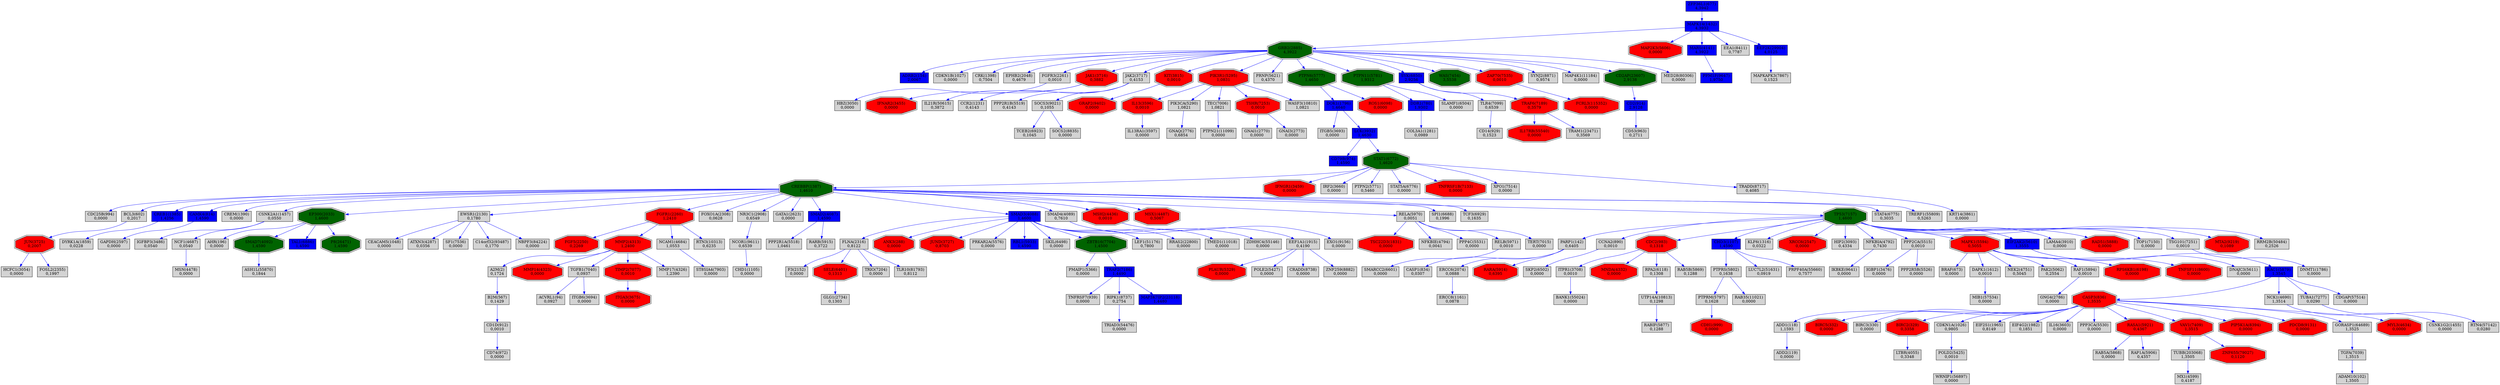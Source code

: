 digraph tmp_ans36 {
N_0 [shape = box, style = filled, fillcolor = lightgray, label = "ADD1(118)\n1,1593"];
N_1 [shape = box, style = filled, fillcolor = lightgray, label = "ADD2(119)\n0,0000"];
N_2 [shape = box, style = filled, fillcolor = lightgray, label = "PARP1(142)\n0,6405"];
N_3 [shape = box, style = filled, fillcolor = blue, label = "ADRB2(154)\n2,0067"];
N_4 [shape = box, style = filled, fillcolor = lightgray, label = "AHR(196)\n0,0000"];
N_5 [shape = box, style = filled, fillcolor = lightgray, label = "A2M(2)\n0,1724"];
N_6 [shape = box, style = filled, fillcolor = lightgray, label = "ACVRL1(94)\n0,0927"];
N_7 [shape = doubleoctagon, style = filled, fillcolor = red, label = "BIRC5(332)\n0,0000"];
N_8 [shape = box, style = filled, fillcolor = lightgray, label = "ADAM10(102)\n1,3505"];
N_9 [shape = box, style = filled, fillcolor = lightgray, label = "B2M(567)\n0,1429"];
N_10 [shape = box, style = filled, fillcolor = lightgray, label = "BRAF(673)\n0,0000"];
N_11 [shape = box, style = filled, fillcolor = blue, label = "DDR1(780)\n1,9302"];
N_12 [shape = box, style = filled, fillcolor = lightgray, label = "CASP1(834)\n0,0307"];
N_13 [shape = doubleoctagon, style = filled, fillcolor = red, label = "CASP3(836)\n1,3535"];
N_14 [shape = box, style = filled, fillcolor = lightgray, label = "BIRC3(330)\n0,0000"];
N_15 [shape = doubleoctagon, style = filled, fillcolor = red, label = "BIRC2(329)\n0,3358"];
N_16 [shape = box, style = filled, fillcolor = blue, label = "CD2(914)\n2,9128"];
N_17 [shape = box, style = filled, fillcolor = lightgray, label = "TNFRSF7(939)\n0,0000"];
N_18 [shape = box, style = filled, fillcolor = lightgray, label = "CD74(972)\n0,0000"];
N_19 [shape = box, style = filled, fillcolor = lightgray, label = "CD1D(912)\n0,0010"];
N_20 [shape = box, style = filled, fillcolor = lightgray, label = "CCNA2(890)\n0,0010"];
N_21 [shape = doubleoctagon, style = filled, fillcolor = red, label = "CDC2(983)\n0,1318"];
N_22 [shape = doubleoctagon, style = filled, fillcolor = red, label = "CDH1(999)\n0,0000"];
N_23 [shape = box, style = filled, fillcolor = lightgray, label = "CDKN1A(1026)\n0,9805"];
N_24 [shape = box, style = filled, fillcolor = blue, label = "CHD3(1107)\n1,4590"];
N_25 [shape = box, style = filled, fillcolor = lightgray, label = "CDC25B(994)\n0,0000"];
N_26 [shape = box, style = filled, fillcolor = lightgray, label = "CDKN1B(1027)\n0,0000"];
N_27 [shape = box, style = filled, fillcolor = lightgray, label = "CCR2(1231)\n0,4143"];
N_28 [shape = box, style = filled, fillcolor = lightgray, label = "BCL3(602)\n0,2017"];
N_29 [shape = box, style = filled, fillcolor = blue, label = "CREB1(1385)\n1,4256"];
N_30 [shape = doubleoctagon, style = filled, fillcolor = darkgreen, label = "CREBBP(1387)\n1,4610"];
N_31 [shape = box, style = filled, fillcolor = blue, label = "CAMK4(814)\n1,4590"];
N_32 [shape = box, style = filled, fillcolor = lightgray, label = "CREM(1390)\n0,0000"];
N_33 [shape = box, style = filled, fillcolor = lightgray, label = "CRK(1398)\n0,7504"];
N_34 [shape = box, style = filled, fillcolor = blue, label = "ZFP36L1(677)\n4,3942"];
N_35 [shape = box, style = filled, fillcolor = lightgray, label = "CSNK2A1(1457)\n0,0550"];
N_36 [shape = box, style = filled, fillcolor = blue, label = "MAPK14(1432)\n4,3932"];
N_37 [shape = box, style = filled, fillcolor = lightgray, label = "CD14(929)\n0,1523"];
N_38 [shape = box, style = filled, fillcolor = lightgray, label = "DAPK1(1612)\n0,0010"];
N_39 [shape = box, style = filled, fillcolor = lightgray, label = "ERCC8(1161)\n0,0878"];
N_40 [shape = box, style = filled, fillcolor = lightgray, label = "DNMT1(1786)\n0,0000"];
N_41 [shape = doubleoctagon, style = filled, fillcolor = red, label = "TSC22D3(1831)\n0,0000"];
N_42 [shape = box, style = filled, fillcolor = lightgray, label = "EEF1A1(1915)\n0,4190"];
N_43 [shape = box, style = filled, fillcolor = lightgray, label = "KLF6(1316)\n0,0322"];
N_44 [shape = box, style = filled, fillcolor = lightgray, label = "EIF2S1(1965)\n0,8149"];
N_45 [shape = box, style = filled, fillcolor = lightgray, label = "EIF4G2(1982)\n0,1851"];
N_46 [shape = doubleoctagon, style = filled, fillcolor = darkgreen, label = "EP300(2033)\n1,4600"];
N_47 [shape = box, style = filled, fillcolor = lightgray, label = "EPHB2(2048)\n0,4679"];
N_48 [shape = box, style = filled, fillcolor = lightgray, label = "CEACAM5(1048)\n0,0000"];
N_49 [shape = box, style = filled, fillcolor = lightgray, label = "EWSR1(2130)\n0,1780"];
N_50 [shape = box, style = filled, fillcolor = lightgray, label = "F3(2152)\n0,0000"];
N_51 [shape = box, style = filled, fillcolor = blue, label = "DOK1(1796)\n1,4640"];
N_52 [shape = box, style = filled, fillcolor = lightgray, label = "COL3A1(1281)\n0,0989"];
N_53 [shape = doubleoctagon, style = filled, fillcolor = red, label = "FGFR1(2260)\n1,2410"];
N_54 [shape = doubleoctagon, style = filled, fillcolor = red, label = "FGF5(2250)\n0,2269"];
N_55 [shape = box, style = filled, fillcolor = lightgray, label = "FGFR3(2261)\n0,0010"];
N_56 [shape = box, style = filled, fillcolor = lightgray, label = "DYRK1A(1859)\n0,0228"];
N_57 [shape = box, style = filled, fillcolor = lightgray, label = "FLNA(2316)\n0,8122"];
N_58 [shape = box, style = filled, fillcolor = blue, label = "CD79B(974)\n1,4590"];
N_59 [shape = box, style = filled, fillcolor = lightgray, label = "FOXO1A(2308)\n0,0628"];
N_60 [shape = box, style = filled, fillcolor = lightgray, label = "GAPDH(2597)\n0,0000"];
N_61 [shape = doubleoctagon, style = filled, fillcolor = red, label = "XRCC6(2547)\n0,0000"];
N_62 [shape = box, style = filled, fillcolor = lightgray, label = "CD53(963)\n0,2711"];
N_63 [shape = box, style = filled, fillcolor = lightgray, label = "GNAI1(2770)\n0,0000"];
N_64 [shape = box, style = filled, fillcolor = lightgray, label = "GNAI3(2773)\n0,0000"];
N_65 [shape = box, style = filled, fillcolor = lightgray, label = "GNAQ(2776)\n0,6854"];
N_66 [shape = doubleoctagon, style = filled, fillcolor = darkgreen, label = "GRB2(2885)\n4,3922"];
N_67 [shape = box, style = filled, fillcolor = lightgray, label = "NR3C1(2908)\n0,6549"];
N_68 [shape = box, style = filled, fillcolor = lightgray, label = "ERCC6(2074)\n0,0888"];
N_69 [shape = box, style = filled, fillcolor = lightgray, label = "HBZ(3050)\n0,0000"];
N_70 [shape = box, style = filled, fillcolor = lightgray, label = "HCFC1(3054)\n0,0000"];
N_71 [shape = box, style = filled, fillcolor = lightgray, label = "CHD1(1105)\n0,0000"];
N_72 [shape = doubleoctagon, style = filled, fillcolor = red, label = "IFNAR2(3455)\n0,0000"];
N_73 [shape = doubleoctagon, style = filled, fillcolor = red, label = "IFNGR1(3459)\n0,0000"];
N_74 [shape = doubleoctagon, style = filled, fillcolor = red, label = "IL13(3596)\n0,0010"];
N_75 [shape = box, style = filled, fillcolor = lightgray, label = "IL16(3603)\n0,0000"];
N_76 [shape = doubleoctagon, style = filled, fillcolor = red, label = "ITGA3(3675)\n0,0000"];
N_77 [shape = box, style = filled, fillcolor = lightgray, label = "ITGB5(3693)\n0,0000"];
N_78 [shape = box, style = filled, fillcolor = lightgray, label = "ITPR1(3708)\n0,0010"];
N_79 [shape = doubleoctagon, style = filled, fillcolor = red, label = "JAK1(3716)\n0,3882"];
N_80 [shape = box, style = filled, fillcolor = lightgray, label = "JAK2(3717)\n0,4153"];
N_81 [shape = doubleoctagon, style = filled, fillcolor = red, label = "JUN(3725)\n0,2007"];
N_82 [shape = box, style = filled, fillcolor = lightgray, label = "FOSL2(2355)\n0,1997"];
N_83 [shape = doubleoctagon, style = filled, fillcolor = red, label = "ANK3(288)\n0,0000"];
N_84 [shape = doubleoctagon, style = filled, fillcolor = red, label = "KIT(3815)\n0,0010"];
N_85 [shape = box, style = filled, fillcolor = lightgray, label = "IGFBP3(3486)\n0,0540"];
N_86 [shape = box, style = filled, fillcolor = blue, label = "LCK(3932)\n1,4630"];
N_87 [shape = box, style = filled, fillcolor = lightgray, label = "GATA1(2623)\n0,0000"];
N_88 [shape = box, style = filled, fillcolor = lightgray, label = "LTBR(4055)\n0,3348"];
N_89 [shape = box, style = filled, fillcolor = blue, label = "SMAD2(4087)\n1,4590"];
N_90 [shape = doubleoctagon, style = filled, fillcolor = red, label = "JUND(3727)\n0,8703"];
N_91 [shape = box, style = filled, fillcolor = blue, label = "SMAD3(4088)\n1,4600"];
N_92 [shape = box, style = filled, fillcolor = lightgray, label = "SMAD4(4089)\n0,7610"];
N_93 [shape = doubleoctagon, style = filled, fillcolor = darkgreen, label = "SMAD7(4092)\n1,4590"];
N_94 [shape = box, style = filled, fillcolor = lightgray, label = "IGBP1(3476)\n0,0000"];
N_95 [shape = doubleoctagon, style = filled, fillcolor = red, label = "MMP2(4313)\n1,2400"];
N_96 [shape = doubleoctagon, style = filled, fillcolor = red, label = "MSH2(4436)\n0,0010"];
N_97 [shape = box, style = filled, fillcolor = lightgray, label = "MSN(4478)\n0,0000"];
N_98 [shape = doubleoctagon, style = filled, fillcolor = red, label = "MSX1(4487)\n0,5067"];
N_99 [shape = box, style = filled, fillcolor = lightgray, label = "MX1(4599)\n0,4187"];
N_100 [shape = box, style = filled, fillcolor = lightgray, label = "NCAM1(4684)\n1,0553"];
N_101 [shape = box, style = filled, fillcolor = lightgray, label = "NCF1(4687)\n0,0540"];
N_102 [shape = box, style = filled, fillcolor = lightgray, label = "CSNK1G2(1455)\n0,0000"];
N_103 [shape = box, style = filled, fillcolor = lightgray, label = "HIP2(3093)\n0,4334"];
N_104 [shape = box, style = filled, fillcolor = lightgray, label = "NCK1(4690)\n1,3514"];
N_105 [shape = box, style = filled, fillcolor = lightgray, label = "NEK2(4751)\n0,5045"];
N_106 [shape = box, style = filled, fillcolor = lightgray, label = "IRF2(3660)\n0,0000"];
N_107 [shape = box, style = filled, fillcolor = lightgray, label = "GLG1(2734)\n0,1303"];
N_108 [shape = box, style = filled, fillcolor = lightgray, label = "NFKBIA(4792)\n0,7430"];
N_109 [shape = box, style = filled, fillcolor = lightgray, label = "PAK2(5062)\n0,2554"];
N_110 [shape = doubleoctagon, style = filled, fillcolor = red, label = "PIK3R1(5295)\n1,0831"];
N_111 [shape = box, style = filled, fillcolor = lightgray, label = "PIK3CA(5290)\n1,0821"];
N_112 [shape = box, style = filled, fillcolor = lightgray, label = "KRT14(3861)\n0,0000"];
N_113 [shape = box, style = filled, fillcolor = lightgray, label = "PMAIP1(5366)\n0,0000"];
N_114 [shape = box, style = filled, fillcolor = lightgray, label = "PPP2CA(5515)\n0,0010"];
N_115 [shape = box, style = filled, fillcolor = lightgray, label = "PPP2R1B(5519)\n0,4143"];
N_116 [shape = box, style = filled, fillcolor = lightgray, label = "PPP2R1A(5518)\n1,0461"];
N_117 [shape = box, style = filled, fillcolor = lightgray, label = "PPP3CA(5530)\n0,0000"];
N_118 [shape = box, style = filled, fillcolor = lightgray, label = "NFKBIE(4794)\n0,0041"];
N_119 [shape = box, style = filled, fillcolor = lightgray, label = "PRKAR2A(5576)\n0,0000"];
N_120 [shape = doubleoctagon, style = filled, fillcolor = red, label = "MAPK1(5594)\n0,5055"];
N_121 [shape = box, style = filled, fillcolor = blue, label = "EIF2AK2(5610)\n1,3555"];
N_122 [shape = box, style = filled, fillcolor = lightgray, label = "DNAJC3(5611)\n0,0000"];
N_123 [shape = box, style = filled, fillcolor = lightgray, label = "PRNP(5621)\n0,4370"];
N_124 [shape = box, style = filled, fillcolor = lightgray, label = "ATXN3(4287)\n0,0356"];
N_125 [shape = box, style = filled, fillcolor = lightgray, label = "LAMA4(3910)\n0,0000"];
N_126 [shape = doubleoctagon, style = filled, fillcolor = darkgreen, label = "PTPN6(5777)\n1,4650"];
N_127 [shape = box, style = filled, fillcolor = lightgray, label = "PTPRM(5797)\n0,1628"];
N_128 [shape = doubleoctagon, style = filled, fillcolor = darkgreen, label = "PTPN11(5781)\n1,9312"];
N_129 [shape = box, style = filled, fillcolor = lightgray, label = "RAB5A(5868)\n0,0000"];
N_130 [shape = box, style = filled, fillcolor = blue, label = "RAC1(5879)\n1,3545"];
N_131 [shape = doubleoctagon, style = filled, fillcolor = red, label = "RAD51(5888)\n0,0000"];
N_132 [shape = box, style = filled, fillcolor = lightgray, label = "RAF1(5894)\n0,0010"];
N_133 [shape = box, style = filled, fillcolor = lightgray, label = "GNG4(2786)\n0,0000"];
N_134 [shape = box, style = filled, fillcolor = lightgray, label = "RAP1A(5906)\n0,4357"];
N_135 [shape = doubleoctagon, style = filled, fillcolor = red, label = "RASA1(5921)\n0,4367"];
N_136 [shape = doubleoctagon, style = filled, fillcolor = red, label = "MNDA(4332)\n0,0000"];
N_137 [shape = doubleoctagon, style = filled, fillcolor = red, label = "RARA(5914)\n0,6395"];
N_138 [shape = box, style = filled, fillcolor = blue, label = "RBL1(5933)\n1,4590"];
N_139 [shape = box, style = filled, fillcolor = lightgray, label = "PPP4C(5531)\n0,0000"];
N_140 [shape = box, style = filled, fillcolor = lightgray, label = "RELA(5970)\n0,0051"];
N_141 [shape = box, style = filled, fillcolor = lightgray, label = "RELB(5971)\n0,0010"];
N_142 [shape = box, style = filled, fillcolor = lightgray, label = "RPA2(6118)\n0,1308"];
N_143 [shape = box, style = filled, fillcolor = lightgray, label = "RARB(5915)\n0,3722"];
N_144 [shape = doubleoctagon, style = filled, fillcolor = red, label = "MAP2K3(5606)\n0,0000"];
N_145 [shape = doubleoctagon, style = filled, fillcolor = red, label = "MMP14(4323)\n0,0000"];
N_146 [shape = doubleoctagon, style = filled, fillcolor = red, label = "SELE(6401)\n0,1313"];
N_147 [shape = box, style = filled, fillcolor = lightgray, label = "PTPN2(5771)\n0,5460"];
N_148 [shape = box, style = filled, fillcolor = lightgray, label = "SKIL(6498)\n0,0000"];
N_149 [shape = box, style = filled, fillcolor = lightgray, label = "SLAMF1(6504)\n0,0000"];
N_150 [shape = box, style = filled, fillcolor = lightgray, label = "SPI1(6688)\n0,1996"];
N_151 [shape = doubleoctagon, style = filled, fillcolor = darkgreen, label = "STAT1(6772)\n1,4620"];
N_152 [shape = box, style = filled, fillcolor = lightgray, label = "STAT5A(6776)\n0,0000"];
N_153 [shape = doubleoctagon, style = filled, fillcolor = red, label = "RPS6KB1(6198)\n0,0000"];
N_154 [shape = doubleoctagon, style = filled, fillcolor = red, label = "PLAUR(5329)\n0,0000"];
N_155 [shape = box, style = filled, fillcolor = blue, label = "SYK(6850)\n2,9256"];
N_156 [shape = box, style = filled, fillcolor = lightgray, label = "TCEB2(6923)\n0,1045"];
N_157 [shape = box, style = filled, fillcolor = lightgray, label = "TCF3(6929)\n0,1635"];
N_158 [shape = box, style = filled, fillcolor = blue, label = "TAL1(6886)\n1,4590"];
N_159 [shape = box, style = filled, fillcolor = lightgray, label = "SKP2(6502)\n0,0000"];
N_160 [shape = box, style = filled, fillcolor = lightgray, label = "TEC(7006)\n1,0821"];
N_161 [shape = box, style = filled, fillcolor = lightgray, label = "TERT(7015)\n0,0000"];
N_162 [shape = box, style = filled, fillcolor = lightgray, label = "RAB5B(5869)\n0,1288"];
N_163 [shape = box, style = filled, fillcolor = lightgray, label = "TGFA(7039)\n1,3515"];
N_164 [shape = box, style = filled, fillcolor = lightgray, label = "ITGB6(3694)\n0,0000"];
N_165 [shape = box, style = filled, fillcolor = lightgray, label = "TGFB1(7040)\n0,0937"];
N_166 [shape = box, style = filled, fillcolor = lightgray, label = "POLE2(5427)\n0,0000"];
N_167 [shape = box, style = filled, fillcolor = lightgray, label = "TLR4(7099)\n0,6539"];
N_168 [shape = box, style = filled, fillcolor = lightgray, label = "TOP1(7150)\n0,0000"];
N_169 [shape = doubleoctagon, style = filled, fillcolor = darkgreen, label = "TP53(7157)\n1,4600"];
N_170 [shape = doubleoctagon, style = filled, fillcolor = red, label = "TNFRSF1B(7133)\n0,0000"];
N_171 [shape = box, style = filled, fillcolor = blue, label = "TRAF2(7186)\n1,4490"];
N_172 [shape = doubleoctagon, style = filled, fillcolor = red, label = "TRAF6(7189)\n0,3579"];
N_173 [shape = doubleoctagon, style = filled, fillcolor = red, label = "TSHR(7253)\n0,0010"];
N_174 [shape = box, style = filled, fillcolor = lightgray, label = "TSG101(7251)\n0,0010"];
N_175 [shape = box, style = filled, fillcolor = lightgray, label = "TUBA1(7277)\n0,0290"];
N_176 [shape = doubleoctagon, style = filled, fillcolor = darkgreen, label = "WAS(7454)\n3,5538"];
N_177 [shape = box, style = filled, fillcolor = lightgray, label = "POLD2(5425)\n0,0010"];
N_178 [shape = box, style = filled, fillcolor = lightgray, label = "XPO1(7514)\n0,0000"];
N_179 [shape = doubleoctagon, style = filled, fillcolor = red, label = "VAV1(7409)\n1,3515"];
N_180 [shape = doubleoctagon, style = filled, fillcolor = red, label = "ZAP70(7535)\n0,0010"];
N_181 [shape = doubleoctagon, style = filled, fillcolor = darkgreen, label = "ZBTB16(7704)\n1,4500"];
N_182 [shape = box, style = filled, fillcolor = lightgray, label = "ST8SIA4(7903)\n0,0000"];
N_183 [shape = box, style = filled, fillcolor = blue, label = "MARS(4141)\n4,3922"];
N_184 [shape = box, style = filled, fillcolor = lightgray, label = "SF1(7536)\n0,0000"];
N_185 [shape = box, style = filled, fillcolor = lightgray, label = "EEA1(8411)\n0,7787"];
N_186 [shape = box, style = filled, fillcolor = lightgray, label = "PTPRS(5802)\n0,1638"];
N_187 [shape = doubleoctagon, style = filled, fillcolor = red, label = "TNFSF11(8600)\n0,0000"];
N_188 [shape = doubleoctagon, style = filled, fillcolor = red, label = "PIP5K1A(8394)\n0,0000"];
N_189 [shape = box, style = filled, fillcolor = lightgray, label = "TRADD(8717)\n0,4085"];
N_190 [shape = box, style = filled, fillcolor = lightgray, label = "RIPK1(8737)\n0,2754"];
N_191 [shape = box, style = filled, fillcolor = lightgray, label = "SYNJ2(8871)\n0,9574"];
N_192 [shape = box, style = filled, fillcolor = lightgray, label = "SOCS2(8835)\n0,0000"];
N_193 [shape = box, style = filled, fillcolor = lightgray, label = "SMARCC2(6601)\n0,0000"];
N_194 [shape = box, style = filled, fillcolor = lightgray, label = "STAT4(6775)\n0,3035"];
N_195 [shape = box, style = filled, fillcolor = lightgray, label = "NCOR1(9611)\n0,6539"];
N_196 [shape = box, style = filled, fillcolor = blue, label = "PPM1F(9647)\n1,9750"];
N_197 [shape = doubleoctagon, style = filled, fillcolor = red, label = "GRAP2(9402)\n0,0000"];
N_198 [shape = doubleoctagon, style = filled, fillcolor = red, label = "PDCD8(9131)\n0,0000"];
N_199 [shape = box, style = filled, fillcolor = lightgray, label = "IKBKE(9641)\n0,0000"];
N_200 [shape = box, style = filled, fillcolor = lightgray, label = "RTN3(10313)\n0,6235"];
N_201 [shape = doubleoctagon, style = filled, fillcolor = red, label = "ROS1(6098)\n0,0000"];
N_202 [shape = box, style = filled, fillcolor = lightgray, label = "RABIF(5877)\n0,1288"];
N_203 [shape = box, style = filled, fillcolor = lightgray, label = "UTP14A(10813)\n0,1298"];
N_204 [shape = box, style = filled, fillcolor = lightgray, label = "CRADD(8738)\n0,0000"];
N_205 [shape = box, style = filled, fillcolor = lightgray, label = "MAP4K1(11184)\n0,0000"];
N_206 [shape = doubleoctagon, style = filled, fillcolor = red, label = "MTA2(9219)\n0,1089"];
N_207 [shape = doubleoctagon, style = filled, fillcolor = darkgreen, label = "CD2AP(23607)\n2,9138"];
N_208 [shape = box, style = filled, fillcolor = lightgray, label = "MAPKAPK3(7867)\n0,1523"];
N_209 [shape = box, style = filled, fillcolor = lightgray, label = "LEF1(51176)\n0,7800"];
N_210 [shape = box, style = filled, fillcolor = lightgray, label = "LUC7L2(51631)\n0,0919"];
N_211 [shape = box, style = filled, fillcolor = lightgray, label = "TRIAD3(54476)\n0,0000"];
N_212 [shape = box, style = filled, fillcolor = lightgray, label = "RRAS2(22800)\n0,0000"];
N_213 [shape = box, style = filled, fillcolor = lightgray, label = "PRPF40A(55660)\n0,7577"];
N_214 [shape = box, style = filled, fillcolor = lightgray, label = "ZNF259(8882)\n0,0000"];
N_215 [shape = box, style = filled, fillcolor = lightgray, label = "WRNIP1(56897)\n0,0000"];
N_216 [shape = box, style = filled, fillcolor = lightgray, label = "IL21R(50615)\n0,3872"];
N_217 [shape = box, style = filled, fillcolor = lightgray, label = "GORASP1(64689)\n1,3525"];
N_218 [shape = doubleoctagon, style = filled, fillcolor = red, label = "IL17RB(55540)\n0,0000"];
N_219 [shape = box, style = filled, fillcolor = lightgray, label = "RTN4(57142)\n0,0280"];
N_220 [shape = box, style = filled, fillcolor = lightgray, label = "RAB35(11021)\n0,0000"];
N_221 [shape = box, style = filled, fillcolor = lightgray, label = "MED28(80306)\n0,0000"];
N_222 [shape = box, style = filled, fillcolor = lightgray, label = "C14orf32(93487)\n0,1770"];
N_223 [shape = box, style = filled, fillcolor = lightgray, label = "TRAM1(23471)\n0,3569"];
N_224 [shape = box, style = filled, fillcolor = lightgray, label = "NBPF3(84224)\n0,0000"];
N_225 [shape = box, style = filled, fillcolor = lightgray, label = "WASF3(10810)\n1,0821"];
N_226 [shape = box, style = filled, fillcolor = lightgray, label = "TUBB(203068)\n1,3505"];
N_227 [shape = box, style = filled, fillcolor = blue, label = "MAP3K7IP2(23118)\n1,4480"];
N_228 [shape = box, style = filled, fillcolor = lightgray, label = "TRIO(7204)\n0,0000"];
N_229 [shape = box, style = filled, fillcolor = lightgray, label = "PTPN21(11099)\n0,0000"];
N_230 [shape = doubleoctagon, style = filled, fillcolor = red, label = "MYL3(4634)\n0,0000"];
N_231 [shape = box, style = filled, fillcolor = lightgray, label = "TLR10(81793)\n0,8112"];
N_232 [shape = doubleoctagon, style = filled, fillcolor = red, label = "ZNF655(79027)\n0,1120"];
N_233 [shape = box, style = filled, fillcolor = lightgray, label = "TRERF1(55809)\n0,5263"];
N_234 [shape = box, style = filled, fillcolor = lightgray, label = "SOCS3(9021)\n0,1055"];
N_235 [shape = box, style = filled, fillcolor = blue, label = "EEF2K(29904)\n4,0125"];
N_236 [shape = box, style = filled, fillcolor = lightgray, label = "CDGAP(57514)\n0,0000"];
N_237 [shape = box, style = filled, fillcolor = lightgray, label = "MIB1(57534)\n0,0000"];
N_238 [shape = box, style = filled, fillcolor = lightgray, label = "IL13RA1(3597)\n0,0000"];
N_239 [shape = doubleoctagon, style = filled, fillcolor = darkgreen, label = "P8(26471)\n1,4590"];
N_240 [shape = doubleoctagon, style = filled, fillcolor = red, label = "TIMP2(7077)\n0,0010"];
N_241 [shape = box, style = filled, fillcolor = lightgray, label = "BANK1(55024)\n0,0000"];
N_242 [shape = box, style = filled, fillcolor = lightgray, label = "MMP17(4326)\n1,2390"];
N_243 [shape = box, style = filled, fillcolor = lightgray, label = "TMED1(11018)\n0,0000"];
N_244 [shape = box, style = filled, fillcolor = lightgray, label = "ZDHHC4(55146)\n0,0000"];
N_245 [shape = box, style = filled, fillcolor = lightgray, label = "ASH1L(55870)\n0,1844"];
N_246 [shape = box, style = filled, fillcolor = lightgray, label = "EXO1(9156)\n0,0000"];
N_247 [shape = box, style = filled, fillcolor = lightgray, label = "PPP2R5B(5526)\n0,0000"];
N_248 [shape = box, style = filled, fillcolor = lightgray, label = "RRM2B(50484)\n0,2526"];
N_249 [shape = doubleoctagon, style = filled, fillcolor = red, label = "FCRL3(115352)\n0,0000"];
N_0 -> N_1 [ color = blue ];
N_5 -> N_9 [ color = blue ];
N_2 -> N_12 [ color = blue ];
N_13 -> N_0 [ color = blue ];
N_13 -> N_7 [ color = blue ];
N_13 -> N_14 [ color = blue ];
N_13 -> N_15 [ color = blue ];
N_9 -> N_19 [ color = blue ];
N_19 -> N_18 [ color = blue ];
N_13 -> N_23 [ color = blue ];
N_30 -> N_25 [ color = blue ];
N_30 -> N_28 [ color = blue ];
N_30 -> N_29 [ color = blue ];
N_30 -> N_31 [ color = blue ];
N_30 -> N_32 [ color = blue ];
N_30 -> N_35 [ color = blue ];
N_34 -> N_36 [ color = blue ];
N_13 -> N_44 [ color = blue ];
N_13 -> N_45 [ color = blue ];
N_46 -> N_4 [ color = blue ];
N_30 -> N_46 [ color = blue ];
N_30 -> N_49 [ color = blue ];
N_49 -> N_48 [ color = blue ];
N_11 -> N_52 [ color = blue ];
N_30 -> N_53 [ color = blue ];
N_53 -> N_54 [ color = blue ];
N_29 -> N_56 [ color = blue ];
N_57 -> N_50 [ color = blue ];
N_30 -> N_59 [ color = blue ];
N_31 -> N_60 [ color = blue ];
N_16 -> N_62 [ color = blue ];
N_66 -> N_3 [ color = blue ];
N_66 -> N_26 [ color = blue ];
N_66 -> N_33 [ color = blue ];
N_36 -> N_66 [ color = blue ];
N_66 -> N_47 [ color = blue ];
N_66 -> N_55 [ color = blue ];
N_30 -> N_67 [ color = blue ];
N_2 -> N_68 [ color = blue ];
N_68 -> N_39 [ color = blue ];
N_55 -> N_69 [ color = blue ];
N_13 -> N_75 [ color = blue ];
N_51 -> N_77 [ color = blue ];
N_21 -> N_78 [ color = blue ];
N_66 -> N_79 [ color = blue ];
N_79 -> N_72 [ color = blue ];
N_80 -> N_27 [ color = blue ];
N_66 -> N_80 [ color = blue ];
N_28 -> N_81 [ color = blue ];
N_81 -> N_70 [ color = blue ];
N_81 -> N_82 [ color = blue ];
N_66 -> N_84 [ color = blue ];
N_35 -> N_85 [ color = blue ];
N_51 -> N_86 [ color = blue ];
N_86 -> N_58 [ color = blue ];
N_30 -> N_87 [ color = blue ];
N_15 -> N_88 [ color = blue ];
N_30 -> N_89 [ color = blue ];
N_30 -> N_91 [ color = blue ];
N_91 -> N_57 [ color = blue ];
N_91 -> N_83 [ color = blue ];
N_91 -> N_90 [ color = blue ];
N_30 -> N_92 [ color = blue ];
N_92 -> N_42 [ color = blue ];
N_46 -> N_93 [ color = blue ];
N_95 -> N_5 [ color = blue ];
N_53 -> N_95 [ color = blue ];
N_30 -> N_96 [ color = blue ];
N_30 -> N_98 [ color = blue ];
N_53 -> N_100 [ color = blue ];
N_35 -> N_101 [ color = blue ];
N_101 -> N_97 [ color = blue ];
N_104 -> N_102 [ color = blue ];
N_66 -> N_110 [ color = blue ];
N_110 -> N_74 [ color = blue ];
N_111 -> N_65 [ color = blue ];
N_110 -> N_111 [ color = blue ];
N_114 -> N_94 [ color = blue ];
N_80 -> N_115 [ color = blue ];
N_89 -> N_116 [ color = blue ];
N_13 -> N_117 [ color = blue ];
N_91 -> N_119 [ color = blue ];
N_120 -> N_10 [ color = blue ];
N_120 -> N_38 [ color = blue ];
N_120 -> N_105 [ color = blue ];
N_120 -> N_109 [ color = blue ];
N_121 -> N_122 [ color = blue ];
N_66 -> N_123 [ color = blue ];
N_49 -> N_124 [ color = blue ];
N_126 -> N_51 [ color = blue ];
N_66 -> N_126 [ color = blue ];
N_127 -> N_22 [ color = blue ];
N_128 -> N_11 [ color = blue ];
N_66 -> N_128 [ color = blue ];
N_130 -> N_13 [ color = blue ];
N_130 -> N_104 [ color = blue ];
N_121 -> N_130 [ color = blue ];
N_120 -> N_132 [ color = blue ];
N_132 -> N_133 [ color = blue ];
N_13 -> N_135 [ color = blue ];
N_135 -> N_129 [ color = blue ];
N_135 -> N_134 [ color = blue ];
N_21 -> N_136 [ color = blue ];
N_2 -> N_137 [ color = blue ];
N_91 -> N_138 [ color = blue ];
N_30 -> N_140 [ color = blue ];
N_140 -> N_41 [ color = blue ];
N_140 -> N_118 [ color = blue ];
N_140 -> N_139 [ color = blue ];
N_140 -> N_141 [ color = blue ];
N_21 -> N_142 [ color = blue ];
N_89 -> N_143 [ color = blue ];
N_36 -> N_144 [ color = blue ];
N_95 -> N_145 [ color = blue ];
N_57 -> N_146 [ color = blue ];
N_146 -> N_107 [ color = blue ];
N_91 -> N_148 [ color = blue ];
N_128 -> N_149 [ color = blue ];
N_30 -> N_150 [ color = blue ];
N_151 -> N_30 [ color = blue ];
N_151 -> N_73 [ color = blue ];
N_86 -> N_151 [ color = blue ];
N_151 -> N_106 [ color = blue ];
N_151 -> N_147 [ color = blue ];
N_151 -> N_152 [ color = blue ];
N_120 -> N_153 [ color = blue ];
N_42 -> N_154 [ color = blue ];
N_66 -> N_155 [ color = blue ];
N_30 -> N_157 [ color = blue ];
N_46 -> N_158 [ color = blue ];
N_20 -> N_159 [ color = blue ];
N_110 -> N_160 [ color = blue ];
N_140 -> N_161 [ color = blue ];
N_21 -> N_162 [ color = blue ];
N_163 -> N_8 [ color = blue ];
N_165 -> N_6 [ color = blue ];
N_95 -> N_165 [ color = blue ];
N_165 -> N_164 [ color = blue ];
N_42 -> N_166 [ color = blue ];
N_167 -> N_37 [ color = blue ];
N_155 -> N_167 [ color = blue ];
N_169 -> N_2 [ color = blue ];
N_169 -> N_20 [ color = blue ];
N_169 -> N_21 [ color = blue ];
N_169 -> N_24 [ color = blue ];
N_30 -> N_169 [ color = blue ];
N_169 -> N_43 [ color = blue ];
N_169 -> N_61 [ color = blue ];
N_169 -> N_103 [ color = blue ];
N_169 -> N_108 [ color = blue ];
N_169 -> N_114 [ color = blue ];
N_169 -> N_120 [ color = blue ];
N_169 -> N_121 [ color = blue ];
N_169 -> N_125 [ color = blue ];
N_169 -> N_131 [ color = blue ];
N_169 -> N_168 [ color = blue ];
N_151 -> N_170 [ color = blue ];
N_171 -> N_17 [ color = blue ];
N_155 -> N_172 [ color = blue ];
N_173 -> N_63 [ color = blue ];
N_173 -> N_64 [ color = blue ];
N_110 -> N_173 [ color = blue ];
N_174 -> N_40 [ color = blue ];
N_169 -> N_174 [ color = blue ];
N_130 -> N_175 [ color = blue ];
N_66 -> N_176 [ color = blue ];
N_23 -> N_177 [ color = blue ];
N_151 -> N_178 [ color = blue ];
N_13 -> N_179 [ color = blue ];
N_66 -> N_180 [ color = blue ];
N_91 -> N_181 [ color = blue ];
N_181 -> N_113 [ color = blue ];
N_181 -> N_171 [ color = blue ];
N_100 -> N_182 [ color = blue ];
N_36 -> N_183 [ color = blue ];
N_49 -> N_184 [ color = blue ];
N_36 -> N_185 [ color = blue ];
N_24 -> N_186 [ color = blue ];
N_186 -> N_127 [ color = blue ];
N_120 -> N_187 [ color = blue ];
N_13 -> N_188 [ color = blue ];
N_189 -> N_112 [ color = blue ];
N_151 -> N_189 [ color = blue ];
N_171 -> N_190 [ color = blue ];
N_66 -> N_191 [ color = blue ];
N_141 -> N_193 [ color = blue ];
N_30 -> N_194 [ color = blue ];
N_67 -> N_195 [ color = blue ];
N_195 -> N_71 [ color = blue ];
N_183 -> N_196 [ color = blue ];
N_84 -> N_197 [ color = blue ];
N_13 -> N_198 [ color = blue ];
N_108 -> N_199 [ color = blue ];
N_53 -> N_200 [ color = blue ];
N_126 -> N_201 [ color = blue ];
N_142 -> N_203 [ color = blue ];
N_203 -> N_202 [ color = blue ];
N_42 -> N_204 [ color = blue ];
N_66 -> N_205 [ color = blue ];
N_169 -> N_206 [ color = blue ];
N_207 -> N_16 [ color = blue ];
N_66 -> N_207 [ color = blue ];
N_91 -> N_209 [ color = blue ];
N_24 -> N_210 [ color = blue ];
N_190 -> N_211 [ color = blue ];
N_91 -> N_212 [ color = blue ];
N_24 -> N_213 [ color = blue ];
N_42 -> N_214 [ color = blue ];
N_177 -> N_215 [ color = blue ];
N_79 -> N_216 [ color = blue ];
N_13 -> N_217 [ color = blue ];
N_217 -> N_163 [ color = blue ];
N_172 -> N_218 [ color = blue ];
N_175 -> N_219 [ color = blue ];
N_186 -> N_220 [ color = blue ];
N_66 -> N_221 [ color = blue ];
N_49 -> N_222 [ color = blue ];
N_172 -> N_223 [ color = blue ];
N_49 -> N_224 [ color = blue ];
N_110 -> N_225 [ color = blue ];
N_226 -> N_99 [ color = blue ];
N_179 -> N_226 [ color = blue ];
N_171 -> N_227 [ color = blue ];
N_57 -> N_228 [ color = blue ];
N_160 -> N_229 [ color = blue ];
N_13 -> N_230 [ color = blue ];
N_57 -> N_231 [ color = blue ];
N_179 -> N_232 [ color = blue ];
N_30 -> N_233 [ color = blue ];
N_80 -> N_234 [ color = blue ];
N_234 -> N_156 [ color = blue ];
N_234 -> N_192 [ color = blue ];
N_36 -> N_235 [ color = blue ];
N_235 -> N_208 [ color = blue ];
N_130 -> N_236 [ color = blue ];
N_38 -> N_237 [ color = blue ];
N_74 -> N_238 [ color = blue ];
N_46 -> N_239 [ color = blue ];
N_240 -> N_76 [ color = blue ];
N_95 -> N_240 [ color = blue ];
N_78 -> N_241 [ color = blue ];
N_95 -> N_242 [ color = blue ];
N_91 -> N_243 [ color = blue ];
N_91 -> N_244 [ color = blue ];
N_93 -> N_245 [ color = blue ];
N_96 -> N_246 [ color = blue ];
N_114 -> N_247 [ color = blue ];
N_169 -> N_248 [ color = blue ];
N_180 -> N_249 [ color = blue ];
}
